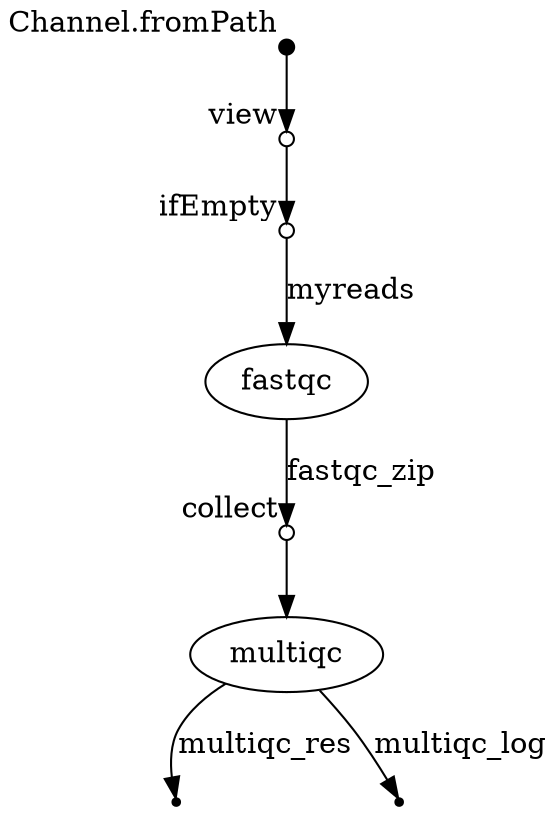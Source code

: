 digraph "flowchart" {
p0 [shape=point,label="",fixedsize=true,width=0.1,xlabel="Channel.fromPath"];
p1 [shape=circle,label="",fixedsize=true,width=0.1,xlabel="view"];
p0 -> p1;

p1 [shape=circle,label="",fixedsize=true,width=0.1,xlabel="view"];
p2 [shape=circle,label="",fixedsize=true,width=0.1,xlabel="ifEmpty"];
p1 -> p2;

p2 [shape=circle,label="",fixedsize=true,width=0.1,xlabel="ifEmpty"];
p3 [label="fastqc"];
p2 -> p3 [label="myreads"];

p3 [label="fastqc"];
p4 [shape=circle,label="",fixedsize=true,width=0.1,xlabel="collect"];
p3 -> p4 [label="fastqc_zip"];

p4 [shape=circle,label="",fixedsize=true,width=0.1,xlabel="collect"];
p5 [label="multiqc"];
p4 -> p5;

p5 [label="multiqc"];
p7 [shape=point];
p5 -> p7 [label="multiqc_res"];

p5 [label="multiqc"];
p6 [shape=point];
p5 -> p6 [label="multiqc_log"];

}
